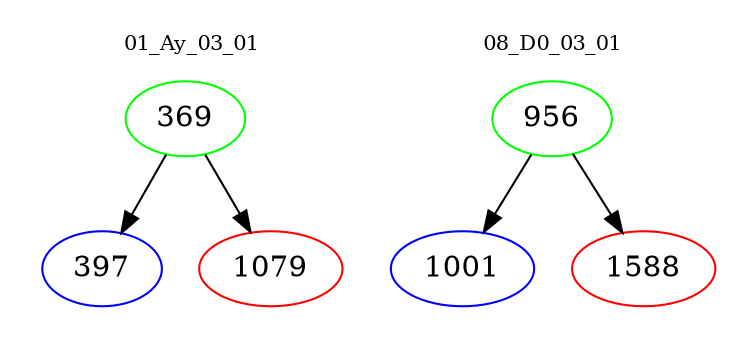digraph{
subgraph cluster_0 {
color = white
label = "01_Ay_03_01";
fontsize=10;
T0_369 [label="369", color="green"]
T0_369 -> T0_397 [color="black"]
T0_397 [label="397", color="blue"]
T0_369 -> T0_1079 [color="black"]
T0_1079 [label="1079", color="red"]
}
subgraph cluster_1 {
color = white
label = "08_D0_03_01";
fontsize=10;
T1_956 [label="956", color="green"]
T1_956 -> T1_1001 [color="black"]
T1_1001 [label="1001", color="blue"]
T1_956 -> T1_1588 [color="black"]
T1_1588 [label="1588", color="red"]
}
}
